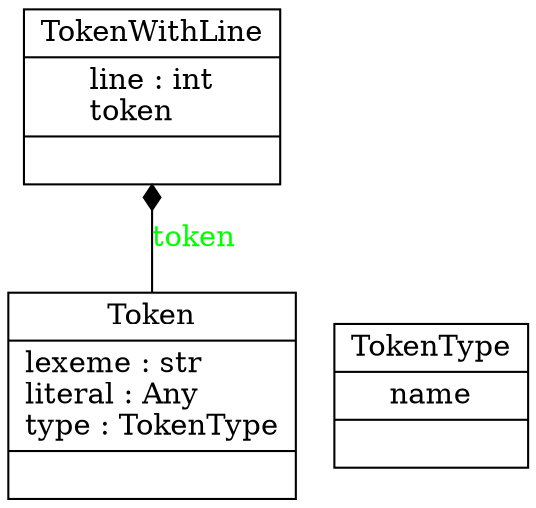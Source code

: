 digraph "classes" {
rankdir=BT
charset="utf-8"
"plox.get_next_token.token.token.Token" [color="black", fontcolor="black", label=<{Token|lexeme : str<br ALIGN="LEFT"/>literal : Any<br ALIGN="LEFT"/>type : TokenType<br ALIGN="LEFT"/>|}>, shape="record", style="solid"];
"plox.get_next_token.token.tokentype.TokenType" [color="black", fontcolor="black", label=<{TokenType|name<br ALIGN="LEFT"/>|}>, shape="record", style="solid"];
"plox.get_next_token.token.token.TokenWithLine" [color="black", fontcolor="black", label=<{TokenWithLine|line : int<br ALIGN="LEFT"/>token<br ALIGN="LEFT"/>|}>, shape="record", style="solid"];
"plox.get_next_token.token.token.Token" -> "plox.get_next_token.token.token.TokenWithLine" [arrowhead="diamond", arrowtail="none", fontcolor="green", label="token", style="solid"];
}
